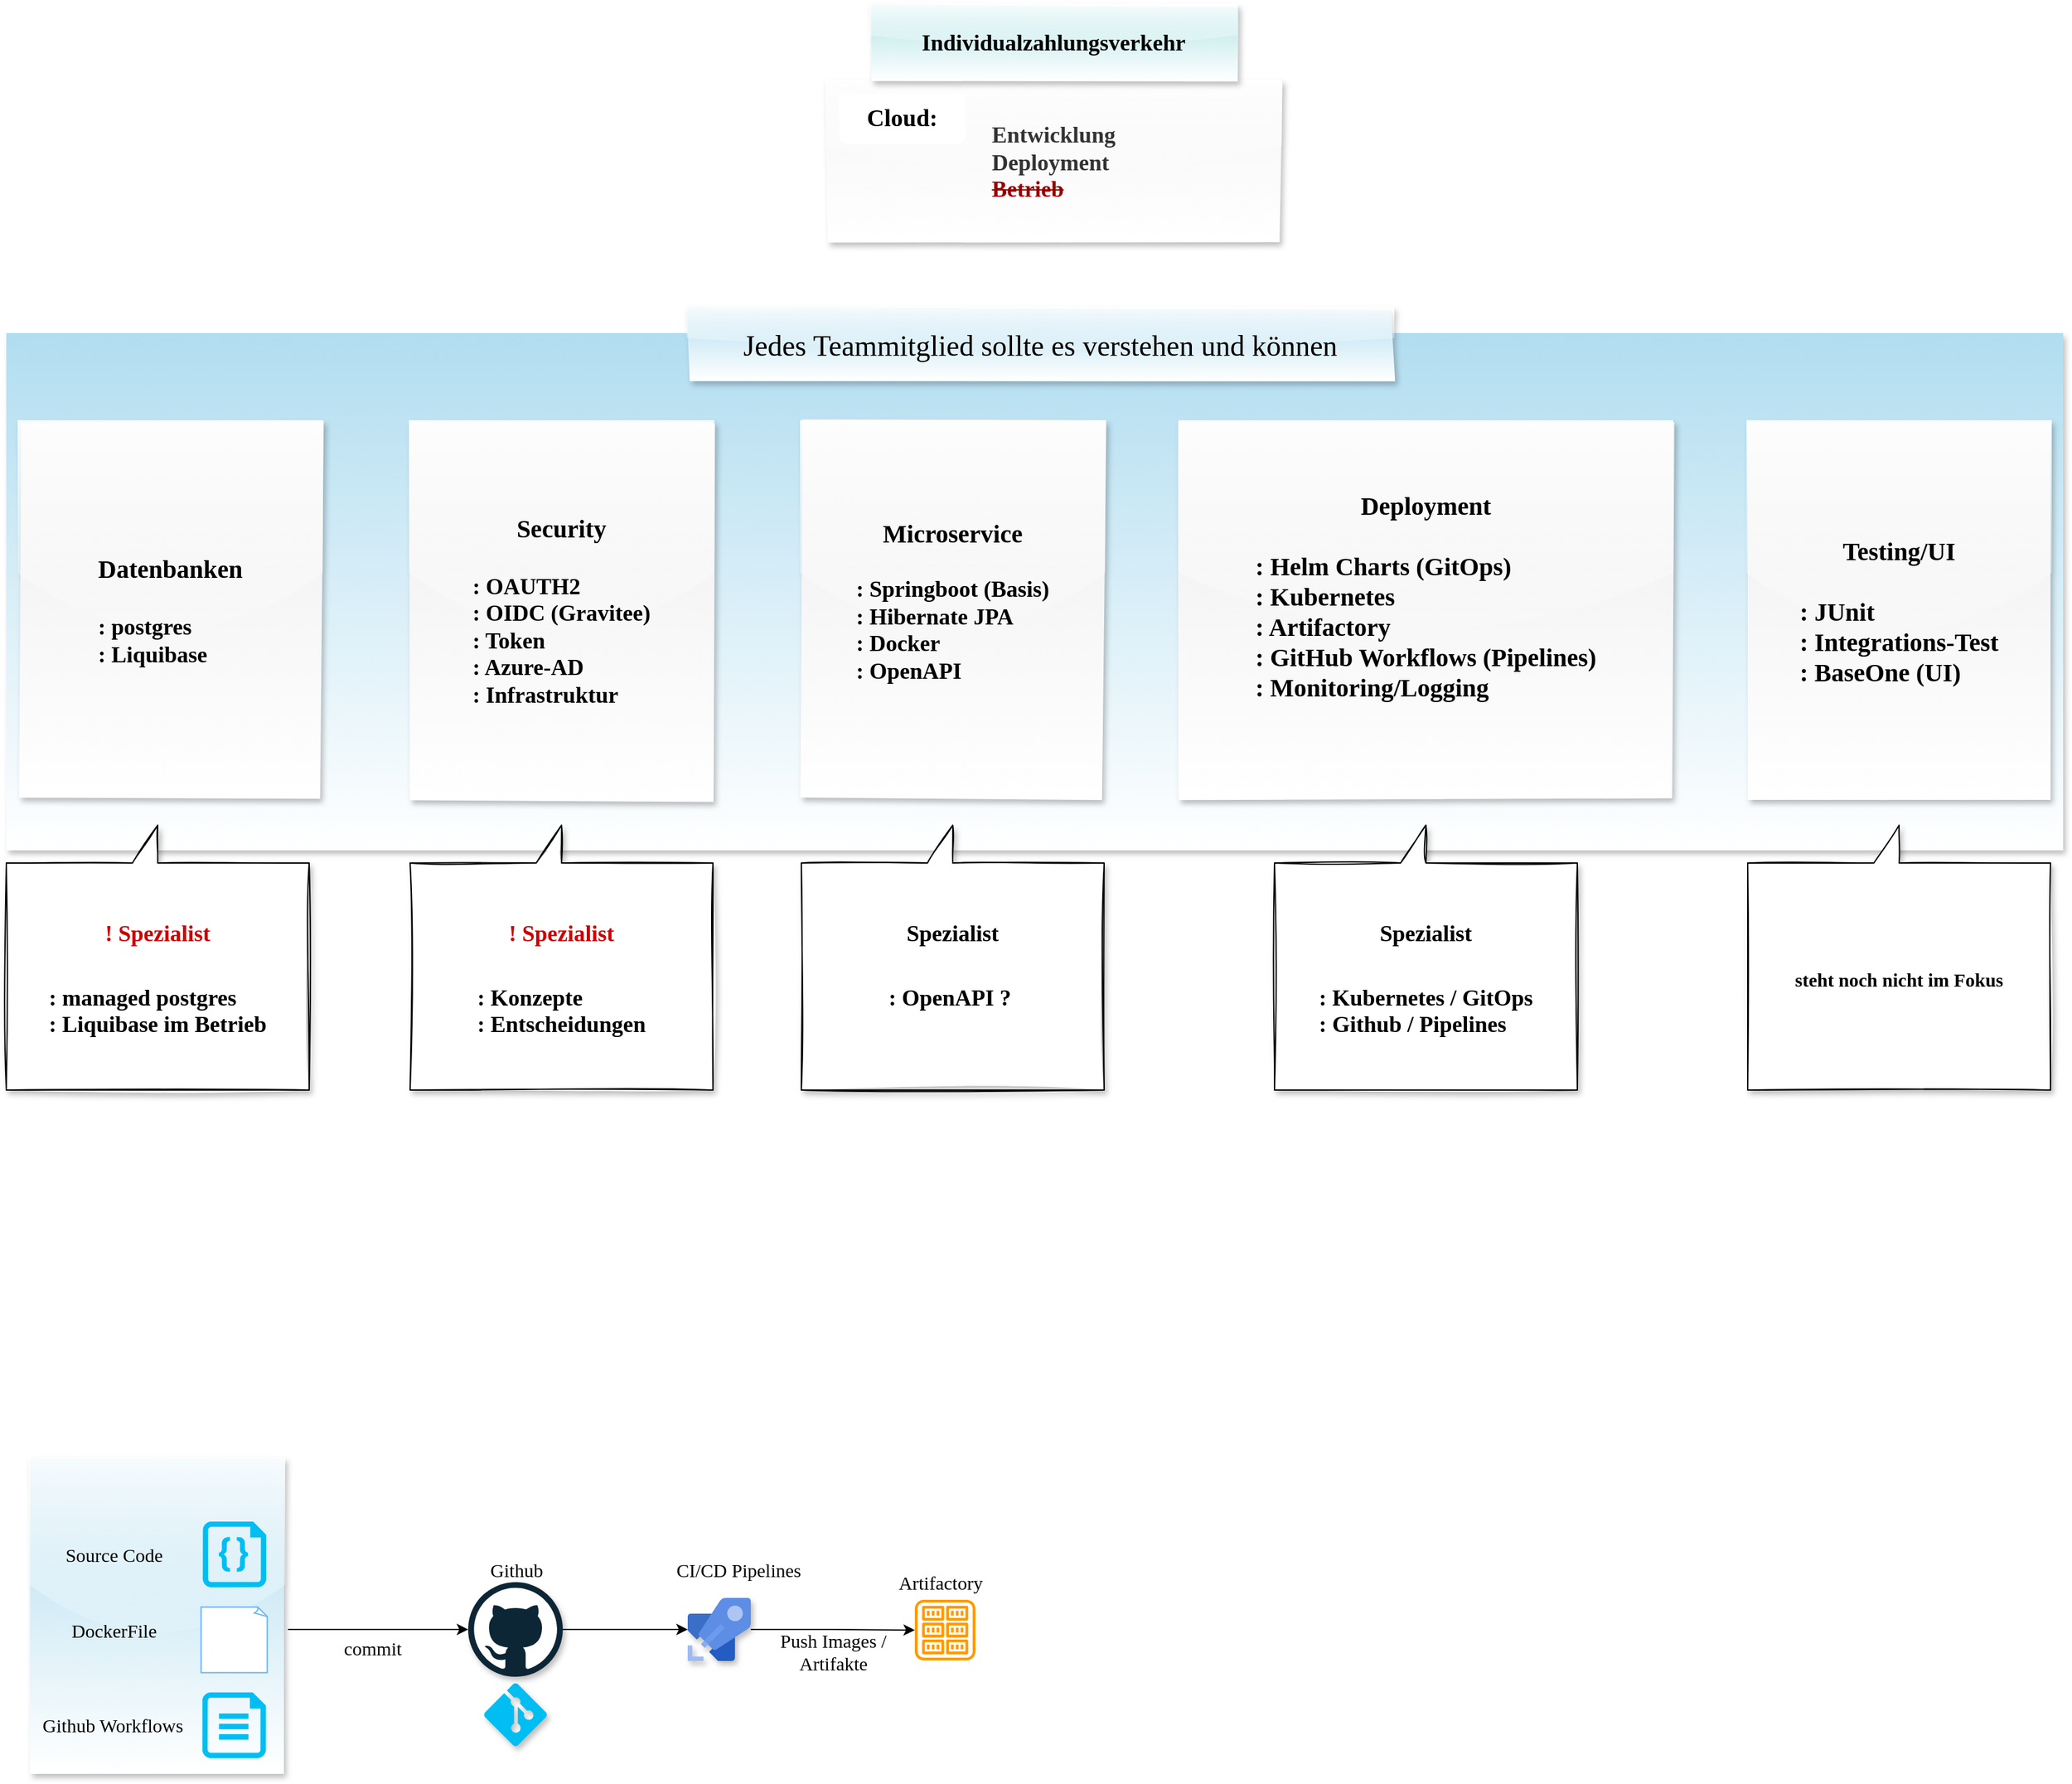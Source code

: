 <mxfile version="15.4.3" type="github">
  <diagram id="PN8kuetyCjDLw-ILb-1d" name="Page-1">
    <mxGraphModel dx="2254" dy="863" grid="1" gridSize="10" guides="1" tooltips="1" connect="1" arrows="1" fold="1" page="1" pageScale="1" pageWidth="827" pageHeight="1169" math="0" shadow="0">
      <root>
        <mxCell id="0" />
        <mxCell id="1" parent="0" />
        <mxCell id="6koIWRQ8JG91AjPf6UxW-10" value="" style="rounded=0;whiteSpace=wrap;html=1;fontFamily=Tahoma;fontSize=23;strokeColor=none;fillColor=#b1ddf0;align=center;gradientColor=#ffffff;shadow=1;" vertex="1" parent="1">
          <mxGeometry x="10" y="270" width="1630" height="410" as="geometry" />
        </mxCell>
        <mxCell id="6koIWRQ8JG91AjPf6UxW-1" value="&lt;div style=&quot;text-align: justify&quot;&gt;&lt;b&gt;&lt;font style=&quot;font-size: 18px&quot;&gt;&lt;font face=&quot;Verdana&quot;&gt;Entwicklung&lt;/font&gt;&lt;/font&gt;&lt;/b&gt;&lt;/div&gt;&lt;b&gt;&lt;div style=&quot;text-align: justify&quot;&gt;&lt;b&gt;&lt;font style=&quot;font-size: 18px&quot;&gt;&lt;font face=&quot;Verdana&quot;&gt;Deployment&lt;/font&gt;&lt;/font&gt;&lt;/b&gt;&lt;/div&gt;&lt;font style=&quot;font-size: 18px&quot;&gt;&lt;div style=&quot;text-align: justify&quot;&gt;&lt;b style=&quot;font-size: 12px&quot;&gt;&lt;font style=&quot;font-size: 18px&quot;&gt;&lt;font face=&quot;Verdana&quot; color=&quot;#990000&quot;&gt;&lt;strike&gt;Betrieb&lt;/strike&gt;&lt;/font&gt;&lt;/font&gt;&lt;/b&gt;&lt;/div&gt;&lt;/font&gt;&lt;/b&gt;" style="rounded=0;whiteSpace=wrap;html=1;fillColor=#f5f5f5;strokeColor=none;fontColor=#333333;align=center;gradientColor=#ffffff;glass=1;shadow=1;sketch=1;" vertex="1" parent="1">
          <mxGeometry x="660" y="70" width="360" height="130" as="geometry" />
        </mxCell>
        <mxCell id="6koIWRQ8JG91AjPf6UxW-2" value="&lt;b&gt;Individualzahlungsverkehr&lt;/b&gt;" style="rounded=0;whiteSpace=wrap;html=1;fontFamily=Verdana;fontSize=18;align=center;fillColor=#b0e3e6;strokeColor=none;gradientColor=#ffffff;shadow=1;sketch=1;glass=1;" vertex="1" parent="1">
          <mxGeometry x="695" y="10" width="290" height="60" as="geometry" />
        </mxCell>
        <mxCell id="CYHRr_JMQJdO4Y0wQpkW-1" value="&lt;b&gt;&lt;font style=&quot;font-size: 19px&quot; face=&quot;Verdana&quot;&gt;Cloud:&lt;/font&gt;&lt;/b&gt;" style="rounded=1;whiteSpace=wrap;html=1;strokeColor=none;fillColor=#FFFFFF;" parent="1" vertex="1">
          <mxGeometry x="670" y="80" width="100" height="40" as="geometry" />
        </mxCell>
        <mxCell id="6koIWRQ8JG91AjPf6UxW-3" value="&lt;div style=&quot;font-size: 20px&quot;&gt;&lt;font face=&quot;Verdana&quot; style=&quot;font-size: 20px&quot;&gt;&lt;b&gt;Datenbanken&lt;/b&gt;&lt;/font&gt;&lt;/div&gt;&lt;div style=&quot;font-size: 20px&quot;&gt;&lt;br&gt;&lt;/div&gt;&lt;div style=&quot;text-align: justify&quot;&gt;&lt;font face=&quot;Verdana&quot;&gt;&lt;b style=&quot;font-size: 18px&quot;&gt;: &lt;/b&gt;&lt;b style=&quot;font-size: 18px&quot;&gt;postgres&lt;/b&gt;&lt;/font&gt;&lt;/div&gt;&lt;div style=&quot;text-align: justify&quot;&gt;&lt;font face=&quot;Verdana&quot;&gt;&lt;span style=&quot;font-size: 18px&quot;&gt;&lt;b&gt;: Liquibase&lt;/b&gt;&lt;/span&gt;&lt;/font&gt;&lt;/div&gt;" style="rounded=0;whiteSpace=wrap;html=1;fillColor=#eeeeee;strokeColor=none;align=center;gradientColor=#ffffff;glass=1;shadow=1;sketch=1;" vertex="1" parent="1">
          <mxGeometry x="20" y="340" width="240" height="300" as="geometry" />
        </mxCell>
        <mxCell id="6koIWRQ8JG91AjPf6UxW-4" value="&lt;div&gt;&lt;b&gt;&lt;font&gt;&lt;font face=&quot;Verdana&quot; style=&quot;font-size: 20px&quot;&gt;Security&lt;/font&gt;&lt;/font&gt;&lt;/b&gt;&lt;/div&gt;&lt;div style=&quot;text-align: justify&quot;&gt;&lt;b&gt;&lt;font&gt;&lt;font face=&quot;Verdana&quot; style=&quot;font-size: 20px&quot;&gt;&lt;br&gt;&lt;/font&gt;&lt;/font&gt;&lt;/b&gt;&lt;/div&gt;&lt;b&gt;&lt;div style=&quot;text-align: justify&quot;&gt;&lt;b&gt;&lt;font style=&quot;font-size: 18px&quot;&gt;&lt;font face=&quot;Verdana&quot;&gt;: OAUTH2&lt;/font&gt;&lt;/font&gt;&lt;/b&gt;&lt;/div&gt;&lt;font style=&quot;font-size: 18px&quot;&gt;&lt;div style=&quot;text-align: justify&quot;&gt;&lt;b style=&quot;font-size: 12px&quot;&gt;&lt;font style=&quot;font-size: 18px&quot;&gt;&lt;font face=&quot;Verdana&quot;&gt;: OIDC (Gravitee)&lt;/font&gt;&lt;/font&gt;&lt;/b&gt;&lt;/div&gt;&lt;div style=&quot;text-align: justify&quot;&gt;&lt;b style=&quot;font-size: 12px&quot;&gt;&lt;font style=&quot;font-size: 18px&quot;&gt;&lt;font face=&quot;Verdana&quot;&gt;: Token&lt;/font&gt;&lt;/font&gt;&lt;/b&gt;&lt;/div&gt;&lt;div style=&quot;text-align: justify&quot;&gt;&lt;b style=&quot;font-size: 12px&quot;&gt;&lt;font style=&quot;font-size: 18px&quot;&gt;&lt;font face=&quot;Verdana&quot;&gt;: Azure-AD&lt;/font&gt;&lt;/font&gt;&lt;/b&gt;&lt;/div&gt;&lt;div style=&quot;text-align: justify&quot;&gt;&lt;b style=&quot;font-size: 12px&quot;&gt;&lt;font style=&quot;font-size: 18px&quot;&gt;&lt;font face=&quot;Verdana&quot;&gt;:&amp;nbsp;&lt;/font&gt;&lt;/font&gt;&lt;/b&gt;&lt;b style=&quot;font-family: &amp;#34;verdana&amp;#34;&quot;&gt;Infrastruktur&lt;/b&gt;&lt;/div&gt;&lt;/font&gt;&lt;/b&gt;" style="rounded=0;whiteSpace=wrap;html=1;fillColor=#eeeeee;strokeColor=none;align=center;gradientColor=#ffffff;shadow=1;sketch=1;glass=1;" vertex="1" parent="1">
          <mxGeometry x="330" y="340" width="240" height="300" as="geometry" />
        </mxCell>
        <mxCell id="6koIWRQ8JG91AjPf6UxW-5" value="&lt;div&gt;&lt;font face=&quot;Verdana&quot; size=&quot;1&quot;&gt;&lt;b style=&quot;font-size: 20px&quot;&gt;Microservice&lt;/b&gt;&lt;/font&gt;&lt;/div&gt;&lt;div style=&quot;text-align: justify&quot;&gt;&lt;font face=&quot;Verdana&quot;&gt;&lt;span style=&quot;font-size: 18px&quot;&gt;&lt;b&gt;&lt;br&gt;&lt;/b&gt;&lt;/span&gt;&lt;/font&gt;&lt;/div&gt;&lt;div style=&quot;text-align: justify&quot;&gt;&lt;font face=&quot;Verdana&quot;&gt;&lt;span style=&quot;font-size: 18px&quot;&gt;&lt;b&gt;: Springboot (Basis)&lt;/b&gt;&lt;/span&gt;&lt;/font&gt;&lt;/div&gt;&lt;div style=&quot;text-align: justify&quot;&gt;&lt;font face=&quot;Verdana&quot;&gt;&lt;span style=&quot;font-size: 18px&quot;&gt;&lt;b&gt;: Hibernate JPA&lt;/b&gt;&lt;/span&gt;&lt;/font&gt;&lt;/div&gt;&lt;div style=&quot;text-align: justify&quot;&gt;&lt;font face=&quot;Verdana&quot;&gt;&lt;span style=&quot;font-size: 18px&quot;&gt;&lt;b&gt;: Docker&lt;/b&gt;&lt;/span&gt;&lt;/font&gt;&lt;/div&gt;&lt;div style=&quot;text-align: justify&quot;&gt;&lt;font face=&quot;Verdana&quot;&gt;&lt;span style=&quot;font-size: 18px&quot;&gt;&lt;b&gt;: OpenAPI&lt;/b&gt;&lt;/span&gt;&lt;/font&gt;&lt;/div&gt;&lt;div style=&quot;text-align: justify&quot;&gt;&lt;br&gt;&lt;/div&gt;" style="rounded=0;whiteSpace=wrap;html=1;fillColor=#eeeeee;strokeColor=none;align=center;gradientColor=#ffffff;shadow=1;sketch=1;glass=1;" vertex="1" parent="1">
          <mxGeometry x="640" y="340" width="240" height="300" as="geometry" />
        </mxCell>
        <mxCell id="6koIWRQ8JG91AjPf6UxW-6" value="&lt;div&gt;&lt;font face=&quot;Verdana&quot; size=&quot;1&quot;&gt;&lt;b style=&quot;font-size: 20px&quot;&gt;Deployment&lt;/b&gt;&lt;/font&gt;&lt;/div&gt;&lt;div&gt;&lt;font face=&quot;Verdana&quot; size=&quot;1&quot;&gt;&lt;b style=&quot;font-size: 20px&quot;&gt;&lt;br&gt;&lt;/b&gt;&lt;/font&gt;&lt;/div&gt;&lt;div style=&quot;text-align: justify&quot;&gt;&lt;font face=&quot;Verdana&quot; size=&quot;1&quot;&gt;&lt;b style=&quot;font-size: 20px&quot;&gt;:&amp;nbsp;&lt;/b&gt;&lt;/font&gt;&lt;b style=&quot;font-family: &amp;#34;verdana&amp;#34; ; font-size: 20px&quot;&gt;Helm Charts (GitOps)&amp;nbsp;&lt;/b&gt;&lt;/div&gt;&lt;div style=&quot;text-align: justify&quot;&gt;&lt;b style=&quot;font-family: &amp;#34;verdana&amp;#34; ; font-size: 20px&quot;&gt;: Kubernetes&lt;/b&gt;&lt;/div&gt;&lt;div style=&quot;text-align: justify&quot;&gt;&lt;b style=&quot;font-family: &amp;#34;verdana&amp;#34; ; font-size: 20px&quot;&gt;: Artifactory&lt;/b&gt;&lt;/div&gt;&lt;div style=&quot;text-align: justify&quot;&gt;&lt;b style=&quot;font-family: &amp;#34;verdana&amp;#34; ; font-size: 20px&quot;&gt;: GitHub Workflows (Pipelines)&lt;/b&gt;&lt;/div&gt;&lt;div style=&quot;text-align: justify&quot;&gt;&lt;b style=&quot;font-family: &amp;#34;verdana&amp;#34; ; font-size: 20px&quot;&gt;: Monitoring/Logging&lt;/b&gt;&lt;/div&gt;&lt;div style=&quot;text-align: justify&quot;&gt;&lt;b style=&quot;font-family: &amp;#34;verdana&amp;#34; ; font-size: 20px&quot;&gt;&lt;br&gt;&lt;/b&gt;&lt;/div&gt;" style="rounded=0;whiteSpace=wrap;html=1;fillColor=#eeeeee;strokeColor=none;align=center;gradientColor=#ffffff;sketch=1;shadow=1;glass=1;" vertex="1" parent="1">
          <mxGeometry x="940" y="340" width="390" height="300" as="geometry" />
        </mxCell>
        <mxCell id="6koIWRQ8JG91AjPf6UxW-7" value="&lt;div&gt;&lt;font face=&quot;Verdana&quot; size=&quot;1&quot;&gt;&lt;b style=&quot;font-size: 20px&quot;&gt;Testing/UI&lt;/b&gt;&lt;/font&gt;&lt;/div&gt;&lt;div&gt;&lt;font face=&quot;Verdana&quot; size=&quot;1&quot;&gt;&lt;b style=&quot;font-size: 20px&quot;&gt;&lt;br&gt;&lt;/b&gt;&lt;/font&gt;&lt;/div&gt;&lt;div style=&quot;text-align: justify&quot;&gt;&lt;font face=&quot;Verdana&quot; size=&quot;1&quot;&gt;&lt;b style=&quot;font-size: 20px&quot;&gt;: JUnit&lt;/b&gt;&lt;/font&gt;&lt;/div&gt;&lt;div style=&quot;text-align: justify&quot;&gt;&lt;font face=&quot;Verdana&quot; size=&quot;1&quot;&gt;&lt;b style=&quot;font-size: 20px&quot;&gt;: Integrations-Test&lt;/b&gt;&lt;/font&gt;&lt;/div&gt;&lt;div style=&quot;text-align: justify&quot;&gt;&lt;font face=&quot;Verdana&quot; size=&quot;1&quot;&gt;&lt;b style=&quot;font-size: 20px&quot;&gt;: BaseOne (UI)&lt;/b&gt;&lt;/font&gt;&lt;/div&gt;" style="rounded=0;whiteSpace=wrap;html=1;fillColor=#eeeeee;strokeColor=none;align=center;gradientColor=#ffffff;shadow=1;glass=1;" vertex="1" parent="1">
          <mxGeometry x="1390" y="340" width="240" height="300" as="geometry" />
        </mxCell>
        <mxCell id="6koIWRQ8JG91AjPf6UxW-9" value="&lt;font face=&quot;Tahoma&quot; color=&quot;#000000&quot; style=&quot;font-size: 23px&quot;&gt;Jedes Teammitglied sollte es verstehen und können&lt;/font&gt;" style="rounded=0;whiteSpace=wrap;html=1;fontFamily=Verdana;fontSize=20;strokeColor=none;fillColor=#b1ddf0;align=center;gradientColor=#ffffff;glass=1;shadow=1;sketch=1;" vertex="1" parent="1">
          <mxGeometry x="550" y="250" width="559" height="60" as="geometry" />
        </mxCell>
        <mxCell id="6koIWRQ8JG91AjPf6UxW-11" value="&lt;div&gt;&lt;b style=&quot;font-size: 18px&quot;&gt;&lt;font color=&quot;#cc0000&quot;&gt;! Spezialist&lt;/font&gt;&lt;/b&gt;&lt;/div&gt;&lt;div style=&quot;text-align: justify&quot;&gt;&lt;span style=&quot;font-size: 18px&quot;&gt;&lt;b&gt;&lt;br&gt;&lt;/b&gt;&lt;/span&gt;&lt;/div&gt;&lt;font style=&quot;font-size: 18px ; font-weight: bold&quot;&gt;&lt;div style=&quot;text-align: left&quot;&gt;&lt;span&gt;: managed postgres&lt;/span&gt;&lt;/div&gt;&lt;div style=&quot;text-align: left&quot;&gt;&lt;span&gt;: Liquibase im Betrieb&lt;/span&gt;&lt;/div&gt;&lt;/font&gt;" style="shape=callout;whiteSpace=wrap;html=1;perimeter=calloutPerimeter;rounded=0;shadow=1;glass=1;sketch=1;fontFamily=Tahoma;fontSize=23;fontColor=#000000;strokeColor=default;fillColor=#FFFFFF;gradientColor=#ffffff;align=center;direction=west;" vertex="1" parent="1">
          <mxGeometry x="10" y="660" width="240" height="210" as="geometry" />
        </mxCell>
        <mxCell id="6koIWRQ8JG91AjPf6UxW-14" value="&lt;div&gt;&lt;b style=&quot;font-size: 18px&quot;&gt;&lt;font color=&quot;#cc0000&quot;&gt;! Spezialist&lt;/font&gt;&lt;/b&gt;&lt;/div&gt;&lt;div style=&quot;text-align: justify&quot;&gt;&lt;span style=&quot;font-size: 18px&quot;&gt;&lt;b&gt;&lt;br&gt;&lt;/b&gt;&lt;/span&gt;&lt;/div&gt;&lt;font style=&quot;font-size: 18px ; font-weight: bold&quot;&gt;&lt;div style=&quot;text-align: left&quot;&gt;&lt;span&gt;: Konzepte&lt;/span&gt;&lt;/div&gt;&lt;div style=&quot;text-align: left&quot;&gt;&lt;span&gt;: Entscheidungen&lt;/span&gt;&lt;/div&gt;&lt;/font&gt;" style="shape=callout;whiteSpace=wrap;html=1;perimeter=calloutPerimeter;rounded=0;shadow=1;glass=1;sketch=1;fontFamily=Tahoma;fontSize=23;fontColor=#000000;strokeColor=default;fillColor=#FFFFFF;gradientColor=#ffffff;align=center;direction=west;" vertex="1" parent="1">
          <mxGeometry x="330" y="660" width="240" height="210" as="geometry" />
        </mxCell>
        <mxCell id="6koIWRQ8JG91AjPf6UxW-15" value="&lt;div&gt;&lt;b style=&quot;font-size: 18px&quot;&gt;Spezialist&lt;/b&gt;&lt;/div&gt;&lt;div style=&quot;text-align: justify&quot;&gt;&lt;span style=&quot;font-size: 18px&quot;&gt;&lt;b&gt;&lt;br&gt;&lt;/b&gt;&lt;/span&gt;&lt;/div&gt;&lt;font style=&quot;font-size: 18px ; font-weight: bold&quot;&gt;&lt;div style=&quot;text-align: left&quot;&gt;&lt;span&gt;: Kubernetes / GitOps&lt;/span&gt;&lt;/div&gt;&lt;div style=&quot;text-align: left&quot;&gt;&lt;span&gt;: Github / Pipelines&lt;/span&gt;&lt;/div&gt;&lt;/font&gt;" style="shape=callout;whiteSpace=wrap;html=1;perimeter=calloutPerimeter;rounded=0;shadow=1;glass=1;sketch=1;fontFamily=Tahoma;fontSize=23;fontColor=#000000;strokeColor=default;fillColor=#FFFFFF;gradientColor=#ffffff;align=center;direction=west;" vertex="1" parent="1">
          <mxGeometry x="1015" y="660" width="240" height="210" as="geometry" />
        </mxCell>
        <mxCell id="6koIWRQ8JG91AjPf6UxW-16" value="&lt;div&gt;&lt;b style=&quot;font-size: 18px&quot;&gt;Spezialist&lt;/b&gt;&lt;/div&gt;&lt;div style=&quot;text-align: justify&quot;&gt;&lt;span style=&quot;font-size: 18px&quot;&gt;&lt;b&gt;&lt;br&gt;&lt;/b&gt;&lt;/span&gt;&lt;/div&gt;&lt;font style=&quot;font-size: 18px ; font-weight: bold&quot;&gt;&lt;div style=&quot;text-align: left&quot;&gt;&lt;span&gt;: OpenAPI ?&amp;nbsp;&lt;/span&gt;&lt;/div&gt;&lt;div style=&quot;text-align: left&quot;&gt;&lt;br&gt;&lt;/div&gt;&lt;/font&gt;" style="shape=callout;whiteSpace=wrap;html=1;perimeter=calloutPerimeter;rounded=0;shadow=1;glass=1;sketch=1;fontFamily=Tahoma;fontSize=23;fontColor=#000000;strokeColor=default;fillColor=#FFFFFF;gradientColor=#ffffff;align=center;direction=west;" vertex="1" parent="1">
          <mxGeometry x="640" y="660" width="240" height="210" as="geometry" />
        </mxCell>
        <mxCell id="6koIWRQ8JG91AjPf6UxW-17" value="&lt;div&gt;&lt;b&gt;&lt;font style=&quot;font-size: 15px&quot;&gt;steht noch nicht im Fokus&lt;/font&gt;&lt;/b&gt;&lt;/div&gt;" style="shape=callout;whiteSpace=wrap;html=1;perimeter=calloutPerimeter;rounded=0;shadow=1;glass=1;sketch=1;fontFamily=Tahoma;fontSize=23;fontColor=#000000;strokeColor=default;fillColor=#FFFFFF;gradientColor=#ffffff;align=center;direction=west;" vertex="1" parent="1">
          <mxGeometry x="1390" y="660" width="240" height="210" as="geometry" />
        </mxCell>
        <mxCell id="6koIWRQ8JG91AjPf6UxW-23" style="edgeStyle=orthogonalEdgeStyle;rounded=0;orthogonalLoop=1;jettySize=auto;html=1;fontFamily=Tahoma;fontSize=15;fontColor=#000000;exitX=1.016;exitY=0.542;exitDx=0;exitDy=0;exitPerimeter=0;" edge="1" parent="1" source="6koIWRQ8JG91AjPf6UxW-43" target="6koIWRQ8JG91AjPf6UxW-19">
          <mxGeometry relative="1" as="geometry" />
        </mxCell>
        <mxCell id="6koIWRQ8JG91AjPf6UxW-25" value="commit" style="text;html=1;align=center;verticalAlign=middle;resizable=0;points=[];autosize=1;strokeColor=none;fillColor=none;fontSize=15;fontFamily=Tahoma;fontColor=#000000;" vertex="1" parent="1">
          <mxGeometry x="270" y="1302" width="60" height="20" as="geometry" />
        </mxCell>
        <mxCell id="6koIWRQ8JG91AjPf6UxW-28" value="" style="group" vertex="1" connectable="0" parent="1">
          <mxGeometry x="376" y="1240" width="75" height="150" as="geometry" />
        </mxCell>
        <mxCell id="6koIWRQ8JG91AjPf6UxW-18" value="" style="verticalLabelPosition=bottom;html=1;verticalAlign=top;align=center;strokeColor=none;fillColor=#00BEF2;shape=mxgraph.azure.git_repository;rounded=0;shadow=1;glass=1;sketch=0;fontFamily=Tahoma;fontSize=15;fontColor=#000000;" vertex="1" parent="6koIWRQ8JG91AjPf6UxW-28">
          <mxGeometry x="12.5" y="100" width="50" height="50" as="geometry" />
        </mxCell>
        <mxCell id="6koIWRQ8JG91AjPf6UxW-19" value="" style="dashed=0;outlineConnect=0;html=1;align=center;labelPosition=center;verticalLabelPosition=bottom;verticalAlign=top;shape=mxgraph.weblogos.github;rounded=0;shadow=1;glass=1;sketch=0;fontFamily=Tahoma;fontSize=15;fontColor=#000000;strokeColor=default;fillColor=#FFFFFF;gradientColor=#ffffff;" vertex="1" parent="6koIWRQ8JG91AjPf6UxW-28">
          <mxGeometry y="20" width="75" height="75" as="geometry" />
        </mxCell>
        <mxCell id="6koIWRQ8JG91AjPf6UxW-27" value="Github" style="text;html=1;align=center;verticalAlign=middle;resizable=0;points=[];autosize=1;strokeColor=none;fillColor=none;fontSize=15;fontFamily=Tahoma;fontColor=#000000;" vertex="1" parent="6koIWRQ8JG91AjPf6UxW-28">
          <mxGeometry x="7.5" width="60" height="20" as="geometry" />
        </mxCell>
        <mxCell id="6koIWRQ8JG91AjPf6UxW-34" style="edgeStyle=orthogonalEdgeStyle;rounded=0;orthogonalLoop=1;jettySize=auto;html=1;fontFamily=Tahoma;fontSize=15;fontColor=#000000;" edge="1" parent="1" source="6koIWRQ8JG91AjPf6UxW-30" target="6koIWRQ8JG91AjPf6UxW-33">
          <mxGeometry relative="1" as="geometry" />
        </mxCell>
        <mxCell id="6koIWRQ8JG91AjPf6UxW-30" value="" style="sketch=0;aspect=fixed;html=1;points=[];align=center;image;fontSize=12;image=img/lib/mscae/Azure_Pipelines.svg;rounded=0;shadow=1;glass=1;fontFamily=Tahoma;fontColor=#000000;strokeColor=default;fillColor=#FFFFFF;gradientColor=#ffffff;" vertex="1" parent="1">
          <mxGeometry x="550" y="1272.5" width="50" height="50" as="geometry" />
        </mxCell>
        <mxCell id="6koIWRQ8JG91AjPf6UxW-31" style="edgeStyle=orthogonalEdgeStyle;rounded=0;orthogonalLoop=1;jettySize=auto;html=1;fontFamily=Tahoma;fontSize=15;fontColor=#000000;" edge="1" parent="1" source="6koIWRQ8JG91AjPf6UxW-19" target="6koIWRQ8JG91AjPf6UxW-30">
          <mxGeometry relative="1" as="geometry" />
        </mxCell>
        <mxCell id="6koIWRQ8JG91AjPf6UxW-32" value="CI/CD Pipelines" style="text;html=1;align=center;verticalAlign=middle;resizable=0;points=[];autosize=1;strokeColor=none;fillColor=none;fontSize=15;fontFamily=Tahoma;fontColor=#000000;" vertex="1" parent="1">
          <mxGeometry x="530" y="1240" width="120" height="20" as="geometry" />
        </mxCell>
        <mxCell id="6koIWRQ8JG91AjPf6UxW-33" value="" style="sketch=0;outlineConnect=0;fontColor=#232F3E;gradientColor=none;fillColor=#FF9900;strokeColor=none;dashed=0;verticalLabelPosition=bottom;verticalAlign=top;align=center;html=1;fontSize=12;fontStyle=0;aspect=fixed;pointerEvents=1;shape=mxgraph.aws4.registry;rounded=0;shadow=0;glass=1;fontFamily=Tahoma;" vertex="1" parent="1">
          <mxGeometry x="730" y="1274" width="48" height="48" as="geometry" />
        </mxCell>
        <mxCell id="6koIWRQ8JG91AjPf6UxW-35" value="Push Images / &lt;br&gt;Artifakte" style="text;html=1;align=center;verticalAlign=middle;resizable=0;points=[];autosize=1;strokeColor=none;fillColor=none;fontSize=15;fontFamily=Tahoma;fontColor=#000000;" vertex="1" parent="1">
          <mxGeometry x="610" y="1295" width="110" height="40" as="geometry" />
        </mxCell>
        <mxCell id="6koIWRQ8JG91AjPf6UxW-36" value="Artifactory" style="text;html=1;align=center;verticalAlign=middle;resizable=0;points=[];autosize=1;strokeColor=none;fillColor=none;fontSize=15;fontFamily=Tahoma;fontColor=#000000;" vertex="1" parent="1">
          <mxGeometry x="710" y="1250" width="80" height="20" as="geometry" />
        </mxCell>
        <mxCell id="6koIWRQ8JG91AjPf6UxW-46" value="" style="group;glass=0;shadow=0;sketch=0;strokeColor=none;rounded=0;fillColor=#f5f5f5;fontColor=#333333;" vertex="1" connectable="0" parent="1">
          <mxGeometry x="50" y="1162" width="180" height="250" as="geometry" />
        </mxCell>
        <mxCell id="6koIWRQ8JG91AjPf6UxW-43" value="" style="rounded=0;whiteSpace=wrap;html=1;shadow=1;glass=1;sketch=0;fontFamily=Tahoma;fontSize=15;strokeColor=none;fillColor=#b1ddf0;align=left;gradientColor=#ffffff;" vertex="1" parent="6koIWRQ8JG91AjPf6UxW-46">
          <mxGeometry x="-21.176" width="201.176" height="250.0" as="geometry" />
        </mxCell>
        <mxCell id="6koIWRQ8JG91AjPf6UxW-21" value="" style="verticalLabelPosition=bottom;html=1;verticalAlign=top;align=center;strokeColor=none;fillColor=#00BEF2;shape=mxgraph.azure.code_file;pointerEvents=1;rounded=0;shadow=0;glass=1;sketch=0;fontFamily=Tahoma;fontSize=15;fontColor=#000000;" vertex="1" parent="6koIWRQ8JG91AjPf6UxW-46">
          <mxGeometry x="115.676" y="50" width="50.294" height="52.083" as="geometry" />
        </mxCell>
        <mxCell id="6koIWRQ8JG91AjPf6UxW-22" value="Source Code" style="text;html=1;align=center;verticalAlign=middle;resizable=0;points=[];autosize=1;strokeColor=none;fillColor=none;fontSize=15;fontFamily=Tahoma;fontColor=#000000;" vertex="1" parent="6koIWRQ8JG91AjPf6UxW-46">
          <mxGeometry x="-5.294" y="65.625" width="100" height="20" as="geometry" />
        </mxCell>
        <mxCell id="6koIWRQ8JG91AjPf6UxW-41" value="" style="group" vertex="1" connectable="0" parent="6koIWRQ8JG91AjPf6UxW-46">
          <mxGeometry x="114.353" y="117.708" width="52.941" height="52.083" as="geometry" />
        </mxCell>
        <mxCell id="6koIWRQ8JG91AjPf6UxW-40" value="" style="whiteSpace=wrap;html=1;shape=mxgraph.basic.document;rounded=0;shadow=0;glass=1;sketch=0;fontFamily=Tahoma;fontSize=15;fontColor=#000000;strokeColor=#66B2FF;fillColor=#FFFFFF;gradientColor=#ffffff;align=left;" vertex="1" parent="6koIWRQ8JG91AjPf6UxW-41">
          <mxGeometry width="52.941" height="52.083" as="geometry" />
        </mxCell>
        <mxCell id="6koIWRQ8JG91AjPf6UxW-37" value="" style="shape=image;html=1;verticalAlign=top;verticalLabelPosition=bottom;labelBackgroundColor=#ffffff;imageAspect=0;aspect=fixed;image=https://cdn4.iconfinder.com/data/icons/logos-and-brands/512/97_Docker_logo_logos-128.png;rounded=0;shadow=0;glass=1;sketch=0;fontFamily=Tahoma;fontSize=15;fontColor=#000000;strokeColor=default;fillColor=#FFFFFF;gradientColor=#ffffff;" vertex="1" parent="6koIWRQ8JG91AjPf6UxW-41">
          <mxGeometry x="8.824" y="8.681" width="32.051" height="32.051" as="geometry" />
        </mxCell>
        <mxCell id="6koIWRQ8JG91AjPf6UxW-45" value="" style="verticalLabelPosition=bottom;html=1;verticalAlign=top;align=center;strokeColor=none;fillColor=#00BEF2;shape=mxgraph.azure.cloud_services_configuration_file;pointerEvents=1;rounded=0;shadow=0;glass=1;sketch=0;fontFamily=Tahoma;fontSize=15;fontColor=#000000;" vertex="1" parent="6koIWRQ8JG91AjPf6UxW-46">
          <mxGeometry x="115.412" y="185.417" width="50.294" height="52.083" as="geometry" />
        </mxCell>
        <mxCell id="6koIWRQ8JG91AjPf6UxW-48" value="Github Workflows" style="text;html=1;align=center;verticalAlign=middle;resizable=0;points=[];autosize=1;strokeColor=none;fillColor=none;fontSize=15;fontFamily=Tahoma;fontColor=#000000;" vertex="1" parent="6koIWRQ8JG91AjPf6UxW-46">
          <mxGeometry x="-21.176" y="201.042" width="130" height="20" as="geometry" />
        </mxCell>
        <mxCell id="6koIWRQ8JG91AjPf6UxW-47" value="DockerFile" style="text;html=1;align=center;verticalAlign=middle;resizable=0;points=[];autosize=1;strokeColor=none;fillColor=none;fontSize=15;fontFamily=Tahoma;fontColor=#000000;" vertex="1" parent="6koIWRQ8JG91AjPf6UxW-46">
          <mxGeometry x="5.294" y="126.042" width="80" height="20" as="geometry" />
        </mxCell>
      </root>
    </mxGraphModel>
  </diagram>
</mxfile>
